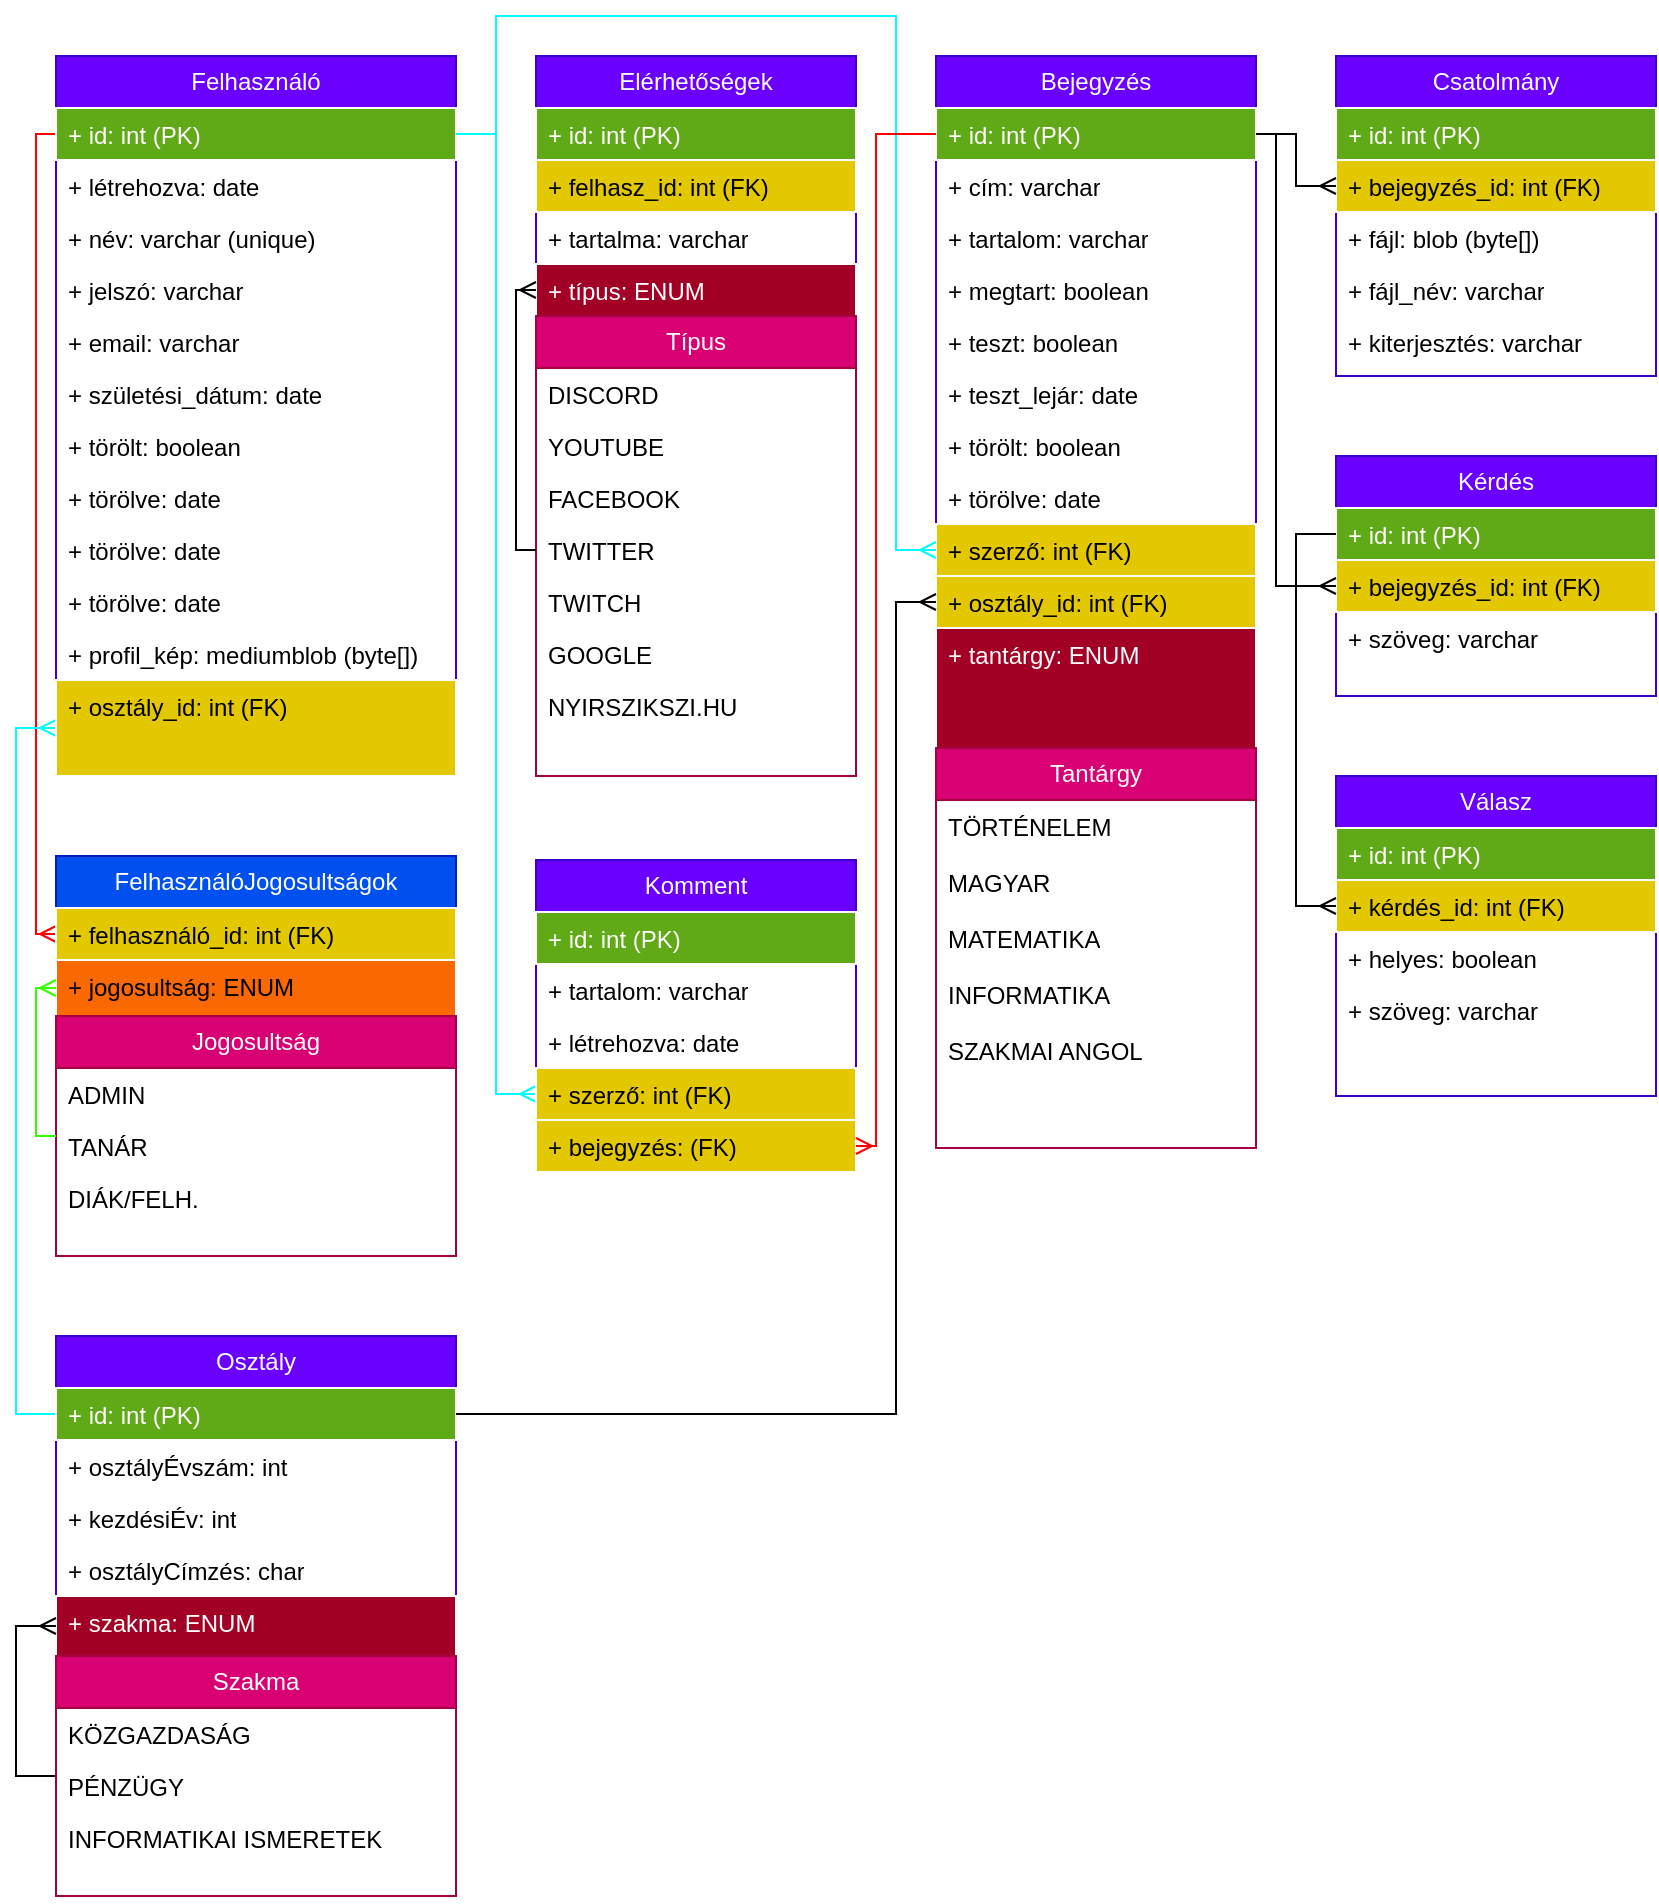 <mxfile version="24.1.0" type="device">
  <diagram name="Page-1" id="8wekGaBkaaWxmT3sf6t9">
    <mxGraphModel dx="794" dy="597" grid="1" gridSize="10" guides="1" tooltips="1" connect="1" arrows="1" fold="1" page="1" pageScale="1" pageWidth="850" pageHeight="1100" math="0" shadow="0">
      <root>
        <mxCell id="0" />
        <mxCell id="1" parent="0" />
        <mxCell id="eRl1lB6Qa8jKGcBWubzx-9" style="edgeStyle=orthogonalEdgeStyle;rounded=0;orthogonalLoop=1;jettySize=auto;html=1;entryX=0;entryY=0.5;entryDx=0;entryDy=0;endArrow=ERmany;endFill=0;fillColor=#1ba1e2;strokeColor=#00FFFF;" parent="1" source="UxxZ6O3rk3JaopqnsclI-2" target="eRl1lB6Qa8jKGcBWubzx-5" edge="1">
          <mxGeometry relative="1" as="geometry" />
        </mxCell>
        <mxCell id="UgvdOI2IbnEUFj87HZ-c-15" style="edgeStyle=orthogonalEdgeStyle;rounded=0;orthogonalLoop=1;jettySize=auto;html=1;entryX=0;entryY=0.5;entryDx=0;entryDy=0;fillColor=#e51400;strokeColor=#FF0000;endArrow=ERmany;endFill=0;" parent="1" source="UxxZ6O3rk3JaopqnsclI-2" target="UgvdOI2IbnEUFj87HZ-c-11" edge="1">
          <mxGeometry relative="1" as="geometry">
            <Array as="points">
              <mxPoint x="30" y="79" />
              <mxPoint x="30" y="479" />
            </Array>
          </mxGeometry>
        </mxCell>
        <mxCell id="UgvdOI2IbnEUFj87HZ-c-17" style="edgeStyle=orthogonalEdgeStyle;rounded=0;orthogonalLoop=1;jettySize=auto;html=1;entryX=0;entryY=0.5;entryDx=0;entryDy=0;fillColor=#1ba1e2;strokeColor=#00FFFF;endArrow=ERmany;endFill=0;" parent="1" source="UxxZ6O3rk3JaopqnsclI-35" target="UgvdOI2IbnEUFj87HZ-c-8" edge="1">
          <mxGeometry relative="1" as="geometry" />
        </mxCell>
        <mxCell id="UxxZ6O3rk3JaopqnsclI-1" value="Felhasználó" style="swimlane;fontStyle=0;childLayout=stackLayout;horizontal=1;startSize=26;fillColor=#6a00ff;horizontalStack=0;resizeParent=1;resizeParentMax=0;resizeLast=0;collapsible=1;marginBottom=0;whiteSpace=wrap;html=1;fontColor=#ffffff;strokeColor=#3700CC;" parent="1" vertex="1">
          <mxGeometry x="40" y="40" width="200" height="360" as="geometry" />
        </mxCell>
        <mxCell id="UxxZ6O3rk3JaopqnsclI-2" value="+ id: int (PK)" style="text;strokeColor=#FFFFFF;fillColor=#60a917;align=left;verticalAlign=top;spacingLeft=4;spacingRight=4;overflow=hidden;rotatable=0;points=[[0,0.5],[1,0.5]];portConstraint=eastwest;whiteSpace=wrap;html=1;fontColor=#ffffff;" parent="UxxZ6O3rk3JaopqnsclI-1" vertex="1">
          <mxGeometry y="26" width="200" height="26" as="geometry" />
        </mxCell>
        <mxCell id="UxxZ6O3rk3JaopqnsclI-3" value="+ létrehozva: date" style="text;strokeColor=none;fillColor=none;align=left;verticalAlign=top;spacingLeft=4;spacingRight=4;overflow=hidden;rotatable=0;points=[[0,0.5],[1,0.5]];portConstraint=eastwest;whiteSpace=wrap;html=1;" parent="UxxZ6O3rk3JaopqnsclI-1" vertex="1">
          <mxGeometry y="52" width="200" height="26" as="geometry" />
        </mxCell>
        <mxCell id="UxxZ6O3rk3JaopqnsclI-4" value="+ név: varchar (unique)" style="text;strokeColor=none;fillColor=none;align=left;verticalAlign=top;spacingLeft=4;spacingRight=4;overflow=hidden;rotatable=0;points=[[0,0.5],[1,0.5]];portConstraint=eastwest;whiteSpace=wrap;html=1;" parent="UxxZ6O3rk3JaopqnsclI-1" vertex="1">
          <mxGeometry y="78" width="200" height="26" as="geometry" />
        </mxCell>
        <mxCell id="UxxZ6O3rk3JaopqnsclI-5" value="+ jelszó: varchar" style="text;strokeColor=none;fillColor=none;align=left;verticalAlign=top;spacingLeft=4;spacingRight=4;overflow=hidden;rotatable=0;points=[[0,0.5],[1,0.5]];portConstraint=eastwest;whiteSpace=wrap;html=1;" parent="UxxZ6O3rk3JaopqnsclI-1" vertex="1">
          <mxGeometry y="104" width="200" height="26" as="geometry" />
        </mxCell>
        <mxCell id="UxxZ6O3rk3JaopqnsclI-6" value="+ email: varchar" style="text;strokeColor=none;fillColor=none;align=left;verticalAlign=top;spacingLeft=4;spacingRight=4;overflow=hidden;rotatable=0;points=[[0,0.5],[1,0.5]];portConstraint=eastwest;whiteSpace=wrap;html=1;" parent="UxxZ6O3rk3JaopqnsclI-1" vertex="1">
          <mxGeometry y="130" width="200" height="26" as="geometry" />
        </mxCell>
        <mxCell id="r4KcH1XY5A4Bfhf4LNXg-1" value="+ születési_dátum: date" style="text;strokeColor=none;fillColor=none;align=left;verticalAlign=top;spacingLeft=4;spacingRight=4;overflow=hidden;rotatable=0;points=[[0,0.5],[1,0.5]];portConstraint=eastwest;whiteSpace=wrap;html=1;" vertex="1" parent="UxxZ6O3rk3JaopqnsclI-1">
          <mxGeometry y="156" width="200" height="26" as="geometry" />
        </mxCell>
        <mxCell id="UxxZ6O3rk3JaopqnsclI-9" value="+ törölt: boolean" style="text;strokeColor=none;fillColor=none;align=left;verticalAlign=top;spacingLeft=4;spacingRight=4;overflow=hidden;rotatable=0;points=[[0,0.5],[1,0.5]];portConstraint=eastwest;whiteSpace=wrap;html=1;" parent="UxxZ6O3rk3JaopqnsclI-1" vertex="1">
          <mxGeometry y="182" width="200" height="26" as="geometry" />
        </mxCell>
        <mxCell id="UgvdOI2IbnEUFj87HZ-c-5" value="+ törölve: date" style="text;strokeColor=none;fillColor=none;align=left;verticalAlign=top;spacingLeft=4;spacingRight=4;overflow=hidden;rotatable=0;points=[[0,0.5],[1,0.5]];portConstraint=eastwest;whiteSpace=wrap;html=1;" parent="UxxZ6O3rk3JaopqnsclI-1" vertex="1">
          <mxGeometry y="208" width="200" height="26" as="geometry" />
        </mxCell>
        <mxCell id="r4KcH1XY5A4Bfhf4LNXg-2" value="+ törölve: date" style="text;strokeColor=none;fillColor=none;align=left;verticalAlign=top;spacingLeft=4;spacingRight=4;overflow=hidden;rotatable=0;points=[[0,0.5],[1,0.5]];portConstraint=eastwest;whiteSpace=wrap;html=1;" vertex="1" parent="UxxZ6O3rk3JaopqnsclI-1">
          <mxGeometry y="234" width="200" height="26" as="geometry" />
        </mxCell>
        <mxCell id="r4KcH1XY5A4Bfhf4LNXg-3" value="+ törölve: date" style="text;strokeColor=none;fillColor=none;align=left;verticalAlign=top;spacingLeft=4;spacingRight=4;overflow=hidden;rotatable=0;points=[[0,0.5],[1,0.5]];portConstraint=eastwest;whiteSpace=wrap;html=1;" vertex="1" parent="UxxZ6O3rk3JaopqnsclI-1">
          <mxGeometry y="260" width="200" height="26" as="geometry" />
        </mxCell>
        <mxCell id="r4KcH1XY5A4Bfhf4LNXg-4" value="+ profil_kép: mediumblob (byte[])" style="text;strokeColor=none;fillColor=none;align=left;verticalAlign=top;spacingLeft=4;spacingRight=4;overflow=hidden;rotatable=0;points=[[0,0.5],[1,0.5]];portConstraint=eastwest;whiteSpace=wrap;html=1;" vertex="1" parent="UxxZ6O3rk3JaopqnsclI-1">
          <mxGeometry y="286" width="200" height="26" as="geometry" />
        </mxCell>
        <mxCell id="UgvdOI2IbnEUFj87HZ-c-8" value="+ osztály_id: int (FK)" style="text;strokeColor=#FFFFFF;fillColor=#e3c800;align=left;verticalAlign=top;spacingLeft=4;spacingRight=4;overflow=hidden;rotatable=0;points=[[0,0.5],[1,0.5]];portConstraint=eastwest;whiteSpace=wrap;html=1;fontColor=#000000;" parent="UxxZ6O3rk3JaopqnsclI-1" vertex="1">
          <mxGeometry y="312" width="200" height="48" as="geometry" />
        </mxCell>
        <mxCell id="UxxZ6O3rk3JaopqnsclI-11" value="Bejegyzés" style="swimlane;fontStyle=0;childLayout=stackLayout;horizontal=1;startSize=26;fillColor=#6a00ff;horizontalStack=0;resizeParent=1;resizeParentMax=0;resizeLast=0;collapsible=1;marginBottom=0;whiteSpace=wrap;html=1;fontColor=#ffffff;strokeColor=#3700CC;" parent="1" vertex="1">
          <mxGeometry x="480" y="40" width="160" height="546" as="geometry" />
        </mxCell>
        <mxCell id="UxxZ6O3rk3JaopqnsclI-12" value="+ id: int&amp;nbsp;(PK)" style="text;strokeColor=#FFFFFF;fillColor=#60a917;align=left;verticalAlign=top;spacingLeft=4;spacingRight=4;overflow=hidden;rotatable=0;points=[[0,0.5],[1,0.5]];portConstraint=eastwest;whiteSpace=wrap;html=1;fontColor=#ffffff;" parent="UxxZ6O3rk3JaopqnsclI-11" vertex="1">
          <mxGeometry y="26" width="160" height="26" as="geometry" />
        </mxCell>
        <mxCell id="UxxZ6O3rk3JaopqnsclI-13" value="+ cím: varchar" style="text;strokeColor=none;fillColor=none;align=left;verticalAlign=top;spacingLeft=4;spacingRight=4;overflow=hidden;rotatable=0;points=[[0,0.5],[1,0.5]];portConstraint=eastwest;whiteSpace=wrap;html=1;" parent="UxxZ6O3rk3JaopqnsclI-11" vertex="1">
          <mxGeometry y="52" width="160" height="26" as="geometry" />
        </mxCell>
        <mxCell id="r4KcH1XY5A4Bfhf4LNXg-5" value="+ tartalom: varchar" style="text;strokeColor=none;fillColor=none;align=left;verticalAlign=top;spacingLeft=4;spacingRight=4;overflow=hidden;rotatable=0;points=[[0,0.5],[1,0.5]];portConstraint=eastwest;whiteSpace=wrap;html=1;" vertex="1" parent="UxxZ6O3rk3JaopqnsclI-11">
          <mxGeometry y="78" width="160" height="26" as="geometry" />
        </mxCell>
        <mxCell id="UxxZ6O3rk3JaopqnsclI-16" value="+ megtart: boolean" style="text;strokeColor=none;fillColor=none;align=left;verticalAlign=top;spacingLeft=4;spacingRight=4;overflow=hidden;rotatable=0;points=[[0,0.5],[1,0.5]];portConstraint=eastwest;whiteSpace=wrap;html=1;" parent="UxxZ6O3rk3JaopqnsclI-11" vertex="1">
          <mxGeometry y="104" width="160" height="26" as="geometry" />
        </mxCell>
        <mxCell id="UxxZ6O3rk3JaopqnsclI-31" value="+ teszt: boolean" style="text;strokeColor=none;fillColor=none;align=left;verticalAlign=top;spacingLeft=4;spacingRight=4;overflow=hidden;rotatable=0;points=[[0,0.5],[1,0.5]];portConstraint=eastwest;whiteSpace=wrap;html=1;" parent="UxxZ6O3rk3JaopqnsclI-11" vertex="1">
          <mxGeometry y="130" width="160" height="26" as="geometry" />
        </mxCell>
        <mxCell id="BQHeAt2TyEM_iCVBHWV0-19" value="+ teszt_lejár: date" style="text;strokeColor=none;fillColor=none;align=left;verticalAlign=top;spacingLeft=4;spacingRight=4;overflow=hidden;rotatable=0;points=[[0,0.5],[1,0.5]];portConstraint=eastwest;whiteSpace=wrap;html=1;" parent="UxxZ6O3rk3JaopqnsclI-11" vertex="1">
          <mxGeometry y="156" width="160" height="26" as="geometry" />
        </mxCell>
        <mxCell id="UxxZ6O3rk3JaopqnsclI-17" value="+ törölt: boolean" style="text;strokeColor=none;fillColor=none;align=left;verticalAlign=top;spacingLeft=4;spacingRight=4;overflow=hidden;rotatable=0;points=[[0,0.5],[1,0.5]];portConstraint=eastwest;whiteSpace=wrap;html=1;" parent="UxxZ6O3rk3JaopqnsclI-11" vertex="1">
          <mxGeometry y="182" width="160" height="26" as="geometry" />
        </mxCell>
        <mxCell id="UxxZ6O3rk3JaopqnsclI-18" value="+ törölve: date" style="text;strokeColor=none;fillColor=none;align=left;verticalAlign=top;spacingLeft=4;spacingRight=4;overflow=hidden;rotatable=0;points=[[0,0.5],[1,0.5]];portConstraint=eastwest;whiteSpace=wrap;html=1;" parent="UxxZ6O3rk3JaopqnsclI-11" vertex="1">
          <mxGeometry y="208" width="160" height="26" as="geometry" />
        </mxCell>
        <mxCell id="UxxZ6O3rk3JaopqnsclI-33" value="+ szerző: int (FK)" style="text;strokeColor=#FFFFFF;fillColor=#e3c800;align=left;verticalAlign=top;spacingLeft=4;spacingRight=4;overflow=hidden;rotatable=0;points=[[0,0.5],[1,0.5]];portConstraint=eastwest;whiteSpace=wrap;html=1;fontColor=#000000;" parent="UxxZ6O3rk3JaopqnsclI-11" vertex="1">
          <mxGeometry y="234" width="160" height="26" as="geometry" />
        </mxCell>
        <mxCell id="UxxZ6O3rk3JaopqnsclI-14" value="+ osztály_id: int (FK)" style="text;strokeColor=#FFFFFF;fillColor=#e3c800;align=left;verticalAlign=top;spacingLeft=4;spacingRight=4;overflow=hidden;rotatable=0;points=[[0,0.5],[1,0.5]];portConstraint=eastwest;whiteSpace=wrap;html=1;fontColor=#000000;" parent="UxxZ6O3rk3JaopqnsclI-11" vertex="1">
          <mxGeometry y="260" width="160" height="26" as="geometry" />
        </mxCell>
        <mxCell id="BQHeAt2TyEM_iCVBHWV0-24" value="+ tantárgy: ENUM" style="text;strokeColor=#FFFFFF;fillColor=#a20025;align=left;verticalAlign=top;spacingLeft=4;spacingRight=4;overflow=hidden;rotatable=0;points=[[0,0.5],[1,0.5]];portConstraint=eastwest;whiteSpace=wrap;html=1;fontColor=#ffffff;" parent="UxxZ6O3rk3JaopqnsclI-11" vertex="1">
          <mxGeometry y="286" width="160" height="60" as="geometry" />
        </mxCell>
        <mxCell id="UxxZ6O3rk3JaopqnsclI-25" value="Tantárgy" style="swimlane;fontStyle=0;childLayout=stackLayout;horizontal=1;startSize=26;fillColor=#d80073;horizontalStack=0;resizeParent=1;resizeParentMax=0;resizeLast=0;collapsible=1;marginBottom=0;whiteSpace=wrap;html=1;fontColor=#ffffff;strokeColor=#A50040;" parent="UxxZ6O3rk3JaopqnsclI-11" vertex="1">
          <mxGeometry y="346" width="160" height="200" as="geometry" />
        </mxCell>
        <mxCell id="UxxZ6O3rk3JaopqnsclI-27" value="TÖRTÉNELEM" style="text;strokeColor=none;fillColor=none;align=left;verticalAlign=top;spacingLeft=4;spacingRight=4;overflow=hidden;rotatable=0;points=[[0,0.5],[1,0.5]];portConstraint=eastwest;whiteSpace=wrap;html=1;" parent="UxxZ6O3rk3JaopqnsclI-25" vertex="1">
          <mxGeometry y="26" width="160" height="28" as="geometry" />
        </mxCell>
        <mxCell id="BQHeAt2TyEM_iCVBHWV0-1" value="MAGYAR" style="text;strokeColor=none;fillColor=none;align=left;verticalAlign=top;spacingLeft=4;spacingRight=4;overflow=hidden;rotatable=0;points=[[0,0.5],[1,0.5]];portConstraint=eastwest;whiteSpace=wrap;html=1;" parent="UxxZ6O3rk3JaopqnsclI-25" vertex="1">
          <mxGeometry y="54" width="160" height="28" as="geometry" />
        </mxCell>
        <mxCell id="BQHeAt2TyEM_iCVBHWV0-2" value="MATEMATIKA" style="text;strokeColor=none;fillColor=none;align=left;verticalAlign=top;spacingLeft=4;spacingRight=4;overflow=hidden;rotatable=0;points=[[0,0.5],[1,0.5]];portConstraint=eastwest;whiteSpace=wrap;html=1;" parent="UxxZ6O3rk3JaopqnsclI-25" vertex="1">
          <mxGeometry y="82" width="160" height="28" as="geometry" />
        </mxCell>
        <mxCell id="BQHeAt2TyEM_iCVBHWV0-3" value="INFORMATIKA" style="text;strokeColor=none;fillColor=none;align=left;verticalAlign=top;spacingLeft=4;spacingRight=4;overflow=hidden;rotatable=0;points=[[0,0.5],[1,0.5]];portConstraint=eastwest;whiteSpace=wrap;html=1;" parent="UxxZ6O3rk3JaopqnsclI-25" vertex="1">
          <mxGeometry y="110" width="160" height="28" as="geometry" />
        </mxCell>
        <mxCell id="BQHeAt2TyEM_iCVBHWV0-8" value="SZAKMAI ANGOL" style="text;strokeColor=none;fillColor=none;align=left;verticalAlign=top;spacingLeft=4;spacingRight=4;overflow=hidden;rotatable=0;points=[[0,0.5],[1,0.5]];portConstraint=eastwest;whiteSpace=wrap;html=1;" parent="UxxZ6O3rk3JaopqnsclI-25" vertex="1">
          <mxGeometry y="138" width="160" height="62" as="geometry" />
        </mxCell>
        <mxCell id="UxxZ6O3rk3JaopqnsclI-21" value="Csatolmány" style="swimlane;fontStyle=0;childLayout=stackLayout;horizontal=1;startSize=26;fillColor=#6a00ff;horizontalStack=0;resizeParent=1;resizeParentMax=0;resizeLast=0;collapsible=1;marginBottom=0;whiteSpace=wrap;html=1;fontColor=#ffffff;strokeColor=#3700CC;" parent="1" vertex="1">
          <mxGeometry x="680" y="40" width="160" height="160" as="geometry" />
        </mxCell>
        <mxCell id="UxxZ6O3rk3JaopqnsclI-22" value="+ id: int&amp;nbsp;(PK)" style="text;strokeColor=#FFFFFF;fillColor=#60a917;align=left;verticalAlign=top;spacingLeft=4;spacingRight=4;overflow=hidden;rotatable=0;points=[[0,0.5],[1,0.5]];portConstraint=eastwest;whiteSpace=wrap;html=1;fontColor=#ffffff;" parent="UxxZ6O3rk3JaopqnsclI-21" vertex="1">
          <mxGeometry y="26" width="160" height="26" as="geometry" />
        </mxCell>
        <mxCell id="UxxZ6O3rk3JaopqnsclI-23" value="+ bejegyzés_id: int (FK)" style="text;strokeColor=#FFFFFF;fillColor=#e3c800;align=left;verticalAlign=top;spacingLeft=4;spacingRight=4;overflow=hidden;rotatable=0;points=[[0,0.5],[1,0.5]];portConstraint=eastwest;whiteSpace=wrap;html=1;fontColor=#000000;" parent="UxxZ6O3rk3JaopqnsclI-21" vertex="1">
          <mxGeometry y="52" width="160" height="26" as="geometry" />
        </mxCell>
        <mxCell id="KdQpv-QWmB0DtrhPJO0Y-1" value="+ fájl: blob (byte[])" style="text;align=left;verticalAlign=top;spacingLeft=4;spacingRight=4;overflow=hidden;rotatable=0;points=[[0,0.5],[1,0.5]];portConstraint=eastwest;whiteSpace=wrap;html=1;" parent="UxxZ6O3rk3JaopqnsclI-21" vertex="1">
          <mxGeometry y="78" width="160" height="26" as="geometry" />
        </mxCell>
        <mxCell id="KdQpv-QWmB0DtrhPJO0Y-13" value="+ fájl_név: varchar" style="text;align=left;verticalAlign=top;spacingLeft=4;spacingRight=4;overflow=hidden;rotatable=0;points=[[0,0.5],[1,0.5]];portConstraint=eastwest;whiteSpace=wrap;html=1;" parent="UxxZ6O3rk3JaopqnsclI-21" vertex="1">
          <mxGeometry y="104" width="160" height="26" as="geometry" />
        </mxCell>
        <mxCell id="UxxZ6O3rk3JaopqnsclI-24" value="+ kiterjesztés: varchar" style="text;strokeColor=none;fillColor=none;align=left;verticalAlign=top;spacingLeft=4;spacingRight=4;overflow=hidden;rotatable=0;points=[[0,0.5],[1,0.5]];portConstraint=eastwest;whiteSpace=wrap;html=1;" parent="UxxZ6O3rk3JaopqnsclI-21" vertex="1">
          <mxGeometry y="130" width="160" height="30" as="geometry" />
        </mxCell>
        <mxCell id="UxxZ6O3rk3JaopqnsclI-48" style="edgeStyle=orthogonalEdgeStyle;rounded=0;orthogonalLoop=1;jettySize=auto;html=1;entryX=0;entryY=0.5;entryDx=0;entryDy=0;endArrow=ERmany;endFill=0;" parent="1" source="UxxZ6O3rk3JaopqnsclI-12" target="UxxZ6O3rk3JaopqnsclI-23" edge="1">
          <mxGeometry relative="1" as="geometry" />
        </mxCell>
        <mxCell id="UxxZ6O3rk3JaopqnsclI-53" style="edgeStyle=orthogonalEdgeStyle;rounded=0;orthogonalLoop=1;jettySize=auto;html=1;entryX=0;entryY=0.5;entryDx=0;entryDy=0;endArrow=ERmany;endFill=0;fillColor=#1ba1e2;strokeColor=#00FFFF;" parent="1" source="UxxZ6O3rk3JaopqnsclI-2" target="UxxZ6O3rk3JaopqnsclI-33" edge="1">
          <mxGeometry relative="1" as="geometry">
            <Array as="points">
              <mxPoint x="260" y="79" />
              <mxPoint x="260" y="20" />
              <mxPoint x="460" y="20" />
              <mxPoint x="460" y="287" />
            </Array>
          </mxGeometry>
        </mxCell>
        <mxCell id="UxxZ6O3rk3JaopqnsclI-62" value="Elérhetőségek" style="swimlane;fontStyle=0;childLayout=stackLayout;horizontal=1;startSize=26;fillColor=#6a00ff;horizontalStack=0;resizeParent=1;resizeParentMax=0;resizeLast=0;collapsible=1;marginBottom=0;whiteSpace=wrap;html=1;fontColor=#ffffff;strokeColor=#3700CC;" parent="1" vertex="1">
          <mxGeometry x="280" y="40" width="160" height="360" as="geometry" />
        </mxCell>
        <mxCell id="UxxZ6O3rk3JaopqnsclI-63" value="+ id: int (PK)" style="text;strokeColor=#FFFFFF;fillColor=#60a917;align=left;verticalAlign=top;spacingLeft=4;spacingRight=4;overflow=hidden;rotatable=0;points=[[0,0.5],[1,0.5]];portConstraint=eastwest;whiteSpace=wrap;html=1;fontColor=#ffffff;" parent="UxxZ6O3rk3JaopqnsclI-62" vertex="1">
          <mxGeometry y="26" width="160" height="26" as="geometry" />
        </mxCell>
        <mxCell id="rQZox9NKLjeHz2G7VS2y-2" value="+ felhasz_id: int (FK)" style="text;strokeColor=#FFFFFF;fillColor=#e3c800;align=left;verticalAlign=top;spacingLeft=4;spacingRight=4;overflow=hidden;rotatable=0;points=[[0,0.5],[1,0.5]];portConstraint=eastwest;whiteSpace=wrap;html=1;fontColor=#000000;" parent="UxxZ6O3rk3JaopqnsclI-62" vertex="1">
          <mxGeometry y="52" width="160" height="26" as="geometry" />
        </mxCell>
        <mxCell id="gOnXOX--6Lec9sO_gB4i-5" value="+ tartalma: varchar" style="text;strokeColor=none;fillColor=none;align=left;verticalAlign=top;spacingLeft=4;spacingRight=4;overflow=hidden;rotatable=0;points=[[0,0.5],[1,0.5]];portConstraint=eastwest;whiteSpace=wrap;html=1;" parent="UxxZ6O3rk3JaopqnsclI-62" vertex="1">
          <mxGeometry y="78" width="160" height="26" as="geometry" />
        </mxCell>
        <mxCell id="gOnXOX--6Lec9sO_gB4i-1" value="+ típus: ENUM" style="text;strokeColor=#FFFFFF;fillColor=#a20025;align=left;verticalAlign=top;spacingLeft=4;spacingRight=4;overflow=hidden;rotatable=0;points=[[0,0.5],[1,0.5]];portConstraint=eastwest;whiteSpace=wrap;html=1;fontColor=#ffffff;" parent="UxxZ6O3rk3JaopqnsclI-62" vertex="1">
          <mxGeometry y="104" width="160" height="26" as="geometry" />
        </mxCell>
        <mxCell id="ZBej4BSXxOcr-pr6Ey0H-2" value="Típus" style="swimlane;fontStyle=0;childLayout=stackLayout;horizontal=1;startSize=26;fillColor=#d80073;horizontalStack=0;resizeParent=1;resizeParentMax=0;resizeLast=0;collapsible=1;marginBottom=0;whiteSpace=wrap;html=1;fontColor=#ffffff;strokeColor=#A50040;" parent="UxxZ6O3rk3JaopqnsclI-62" vertex="1">
          <mxGeometry y="130" width="160" height="230" as="geometry" />
        </mxCell>
        <mxCell id="ZBej4BSXxOcr-pr6Ey0H-12" value="DISCORD" style="text;strokeColor=none;fillColor=none;align=left;verticalAlign=top;spacingLeft=4;spacingRight=4;overflow=hidden;rotatable=0;points=[[0,0.5],[1,0.5]];portConstraint=eastwest;whiteSpace=wrap;html=1;" parent="ZBej4BSXxOcr-pr6Ey0H-2" vertex="1">
          <mxGeometry y="26" width="160" height="26" as="geometry" />
        </mxCell>
        <mxCell id="ZBej4BSXxOcr-pr6Ey0H-13" value="YOUTUBE" style="text;strokeColor=none;fillColor=none;align=left;verticalAlign=top;spacingLeft=4;spacingRight=4;overflow=hidden;rotatable=0;points=[[0,0.5],[1,0.5]];portConstraint=eastwest;whiteSpace=wrap;html=1;" parent="ZBej4BSXxOcr-pr6Ey0H-2" vertex="1">
          <mxGeometry y="52" width="160" height="26" as="geometry" />
        </mxCell>
        <mxCell id="ZBej4BSXxOcr-pr6Ey0H-14" value="FACEBOOK" style="text;strokeColor=none;fillColor=none;align=left;verticalAlign=top;spacingLeft=4;spacingRight=4;overflow=hidden;rotatable=0;points=[[0,0.5],[1,0.5]];portConstraint=eastwest;whiteSpace=wrap;html=1;" parent="ZBej4BSXxOcr-pr6Ey0H-2" vertex="1">
          <mxGeometry y="78" width="160" height="26" as="geometry" />
        </mxCell>
        <mxCell id="ZBej4BSXxOcr-pr6Ey0H-15" value="TWITTER" style="text;strokeColor=none;fillColor=none;align=left;verticalAlign=top;spacingLeft=4;spacingRight=4;overflow=hidden;rotatable=0;points=[[0,0.5],[1,0.5]];portConstraint=eastwest;whiteSpace=wrap;html=1;" parent="ZBej4BSXxOcr-pr6Ey0H-2" vertex="1">
          <mxGeometry y="104" width="160" height="26" as="geometry" />
        </mxCell>
        <mxCell id="ZBej4BSXxOcr-pr6Ey0H-16" value="TWITCH" style="text;strokeColor=none;fillColor=none;align=left;verticalAlign=top;spacingLeft=4;spacingRight=4;overflow=hidden;rotatable=0;points=[[0,0.5],[1,0.5]];portConstraint=eastwest;whiteSpace=wrap;html=1;" parent="ZBej4BSXxOcr-pr6Ey0H-2" vertex="1">
          <mxGeometry y="130" width="160" height="26" as="geometry" />
        </mxCell>
        <mxCell id="ZBej4BSXxOcr-pr6Ey0H-17" value="GOOGLE" style="text;strokeColor=none;fillColor=none;align=left;verticalAlign=top;spacingLeft=4;spacingRight=4;overflow=hidden;rotatable=0;points=[[0,0.5],[1,0.5]];portConstraint=eastwest;whiteSpace=wrap;html=1;" parent="ZBej4BSXxOcr-pr6Ey0H-2" vertex="1">
          <mxGeometry y="156" width="160" height="26" as="geometry" />
        </mxCell>
        <mxCell id="ZBej4BSXxOcr-pr6Ey0H-18" value="NYIRSZIKSZI.HU" style="text;strokeColor=none;fillColor=none;align=left;verticalAlign=top;spacingLeft=4;spacingRight=4;overflow=hidden;rotatable=0;points=[[0,0.5],[1,0.5]];portConstraint=eastwest;whiteSpace=wrap;html=1;" parent="ZBej4BSXxOcr-pr6Ey0H-2" vertex="1">
          <mxGeometry y="182" width="160" height="48" as="geometry" />
        </mxCell>
        <mxCell id="gOnXOX--6Lec9sO_gB4i-3" style="edgeStyle=orthogonalEdgeStyle;rounded=0;orthogonalLoop=1;jettySize=auto;html=1;exitX=0;exitY=0.5;exitDx=0;exitDy=0;entryX=0;entryY=0.5;entryDx=0;entryDy=0;endArrow=ERmany;endFill=0;" parent="UxxZ6O3rk3JaopqnsclI-62" source="ZBej4BSXxOcr-pr6Ey0H-15" target="gOnXOX--6Lec9sO_gB4i-1" edge="1">
          <mxGeometry relative="1" as="geometry">
            <Array as="points">
              <mxPoint x="-10" y="247" />
              <mxPoint x="-10" y="117" />
            </Array>
          </mxGeometry>
        </mxCell>
        <mxCell id="UxxZ6O3rk3JaopqnsclI-34" value="Osztály" style="swimlane;fontStyle=0;childLayout=stackLayout;horizontal=1;startSize=26;fillColor=#6a00ff;horizontalStack=0;resizeParent=1;resizeParentMax=0;resizeLast=0;collapsible=1;marginBottom=0;whiteSpace=wrap;html=1;fontColor=#ffffff;strokeColor=#3700CC;" parent="1" vertex="1">
          <mxGeometry x="40" y="680" width="200" height="280" as="geometry" />
        </mxCell>
        <mxCell id="UxxZ6O3rk3JaopqnsclI-35" value="+ id: int (PK)" style="text;strokeColor=#FFFFFF;fillColor=#60a917;align=left;verticalAlign=top;spacingLeft=4;spacingRight=4;overflow=hidden;rotatable=0;points=[[0,0.5],[1,0.5]];portConstraint=eastwest;whiteSpace=wrap;html=1;fontColor=#ffffff;" parent="UxxZ6O3rk3JaopqnsclI-34" vertex="1">
          <mxGeometry y="26" width="200" height="26" as="geometry" />
        </mxCell>
        <mxCell id="UxxZ6O3rk3JaopqnsclI-37" value="+ osztályÉvszám: int" style="text;strokeColor=none;fillColor=none;align=left;verticalAlign=top;spacingLeft=4;spacingRight=4;overflow=hidden;rotatable=0;points=[[0,0.5],[1,0.5]];portConstraint=eastwest;whiteSpace=wrap;html=1;" parent="UxxZ6O3rk3JaopqnsclI-34" vertex="1">
          <mxGeometry y="52" width="200" height="26" as="geometry" />
        </mxCell>
        <mxCell id="UxxZ6O3rk3JaopqnsclI-38" value="+ kezdésiÉv: int" style="text;strokeColor=none;fillColor=none;align=left;verticalAlign=top;spacingLeft=4;spacingRight=4;overflow=hidden;rotatable=0;points=[[0,0.5],[1,0.5]];portConstraint=eastwest;whiteSpace=wrap;html=1;" parent="UxxZ6O3rk3JaopqnsclI-34" vertex="1">
          <mxGeometry y="78" width="200" height="26" as="geometry" />
        </mxCell>
        <mxCell id="UxxZ6O3rk3JaopqnsclI-39" value="+ osztályCímzés: char" style="text;strokeColor=none;fillColor=none;align=left;verticalAlign=top;spacingLeft=4;spacingRight=4;overflow=hidden;rotatable=0;points=[[0,0.5],[1,0.5]];portConstraint=eastwest;whiteSpace=wrap;html=1;" parent="UxxZ6O3rk3JaopqnsclI-34" vertex="1">
          <mxGeometry y="104" width="200" height="26" as="geometry" />
        </mxCell>
        <mxCell id="UxxZ6O3rk3JaopqnsclI-40" value="+ szakma: ENUM" style="text;strokeColor=#FFFFFF;fillColor=#a20025;align=left;verticalAlign=top;spacingLeft=4;spacingRight=4;overflow=hidden;rotatable=0;points=[[0,0.5],[1,0.5]];portConstraint=eastwest;whiteSpace=wrap;html=1;fontColor=#ffffff;" parent="UxxZ6O3rk3JaopqnsclI-34" vertex="1">
          <mxGeometry y="130" width="200" height="30" as="geometry" />
        </mxCell>
        <mxCell id="UxxZ6O3rk3JaopqnsclI-56" style="edgeStyle=orthogonalEdgeStyle;rounded=0;orthogonalLoop=1;jettySize=auto;html=1;exitX=0;exitY=0.5;exitDx=0;exitDy=0;entryX=0;entryY=0.5;entryDx=0;entryDy=0;startArrow=none;startFill=0;endArrow=ERmany;endFill=0;" parent="UxxZ6O3rk3JaopqnsclI-34" source="UxxZ6O3rk3JaopqnsclI-41" target="UxxZ6O3rk3JaopqnsclI-40" edge="1">
          <mxGeometry relative="1" as="geometry" />
        </mxCell>
        <mxCell id="UxxZ6O3rk3JaopqnsclI-41" value="Szakma" style="swimlane;fontStyle=0;childLayout=stackLayout;horizontal=1;startSize=26;fillColor=#d80073;horizontalStack=0;resizeParent=1;resizeParentMax=0;resizeLast=0;collapsible=1;marginBottom=0;whiteSpace=wrap;html=1;fontColor=#ffffff;strokeColor=#A50040;" parent="UxxZ6O3rk3JaopqnsclI-34" vertex="1">
          <mxGeometry y="160" width="200" height="120" as="geometry" />
        </mxCell>
        <mxCell id="UxxZ6O3rk3JaopqnsclI-42" value="KÖZGAZDASÁG" style="text;strokeColor=none;fillColor=none;align=left;verticalAlign=top;spacingLeft=4;spacingRight=4;overflow=hidden;rotatable=0;points=[[0,0.5],[1,0.5]];portConstraint=eastwest;whiteSpace=wrap;html=1;" parent="UxxZ6O3rk3JaopqnsclI-41" vertex="1">
          <mxGeometry y="26" width="200" height="26" as="geometry" />
        </mxCell>
        <mxCell id="UxxZ6O3rk3JaopqnsclI-43" value="PÉNZÜGY" style="text;strokeColor=none;fillColor=none;align=left;verticalAlign=top;spacingLeft=4;spacingRight=4;overflow=hidden;rotatable=0;points=[[0,0.5],[1,0.5]];portConstraint=eastwest;whiteSpace=wrap;html=1;" parent="UxxZ6O3rk3JaopqnsclI-41" vertex="1">
          <mxGeometry y="52" width="200" height="26" as="geometry" />
        </mxCell>
        <mxCell id="UxxZ6O3rk3JaopqnsclI-44" value="INFORMATIKAI ISMERETEK" style="text;strokeColor=none;fillColor=none;align=left;verticalAlign=top;spacingLeft=4;spacingRight=4;overflow=hidden;rotatable=0;points=[[0,0.5],[1,0.5]];portConstraint=eastwest;whiteSpace=wrap;html=1;" parent="UxxZ6O3rk3JaopqnsclI-41" vertex="1">
          <mxGeometry y="78" width="200" height="42" as="geometry" />
        </mxCell>
        <mxCell id="BQHeAt2TyEM_iCVBHWV0-10" value="Kérdés" style="swimlane;fontStyle=0;childLayout=stackLayout;horizontal=1;startSize=26;fillColor=#6a00ff;horizontalStack=0;resizeParent=1;resizeParentMax=0;resizeLast=0;collapsible=1;marginBottom=0;whiteSpace=wrap;html=1;fontColor=#ffffff;strokeColor=#3700CC;" parent="1" vertex="1">
          <mxGeometry x="680" y="240" width="160" height="120" as="geometry" />
        </mxCell>
        <mxCell id="BQHeAt2TyEM_iCVBHWV0-11" value="+ id: int (PK)" style="text;strokeColor=#FFFFFF;fillColor=#60a917;align=left;verticalAlign=top;spacingLeft=4;spacingRight=4;overflow=hidden;rotatable=0;points=[[0,0.5],[1,0.5]];portConstraint=eastwest;whiteSpace=wrap;html=1;fontColor=#ffffff;" parent="BQHeAt2TyEM_iCVBHWV0-10" vertex="1">
          <mxGeometry y="26" width="160" height="26" as="geometry" />
        </mxCell>
        <mxCell id="BQHeAt2TyEM_iCVBHWV0-12" value="+ bejegyzés_id: int (FK)" style="text;strokeColor=#FFFFFF;fillColor=#e3c800;align=left;verticalAlign=top;spacingLeft=4;spacingRight=4;overflow=hidden;rotatable=0;points=[[0,0.5],[1,0.5]];portConstraint=eastwest;whiteSpace=wrap;html=1;fontColor=#000000;" parent="BQHeAt2TyEM_iCVBHWV0-10" vertex="1">
          <mxGeometry y="52" width="160" height="26" as="geometry" />
        </mxCell>
        <mxCell id="BQHeAt2TyEM_iCVBHWV0-13" value="+ szöveg: varchar" style="text;strokeColor=none;fillColor=none;align=left;verticalAlign=top;spacingLeft=4;spacingRight=4;overflow=hidden;rotatable=0;points=[[0,0.5],[1,0.5]];portConstraint=eastwest;whiteSpace=wrap;html=1;" parent="BQHeAt2TyEM_iCVBHWV0-10" vertex="1">
          <mxGeometry y="78" width="160" height="42" as="geometry" />
        </mxCell>
        <mxCell id="BQHeAt2TyEM_iCVBHWV0-14" value="Válasz" style="swimlane;fontStyle=0;childLayout=stackLayout;horizontal=1;startSize=26;fillColor=#6a00ff;horizontalStack=0;resizeParent=1;resizeParentMax=0;resizeLast=0;collapsible=1;marginBottom=0;whiteSpace=wrap;html=1;fontColor=#ffffff;strokeColor=#3700CC;" parent="1" vertex="1">
          <mxGeometry x="680" y="400" width="160" height="160" as="geometry" />
        </mxCell>
        <mxCell id="BQHeAt2TyEM_iCVBHWV0-15" value="+ id: int (PK)" style="text;strokeColor=#FFFFFF;fillColor=#60a917;align=left;verticalAlign=top;spacingLeft=4;spacingRight=4;overflow=hidden;rotatable=0;points=[[0,0.5],[1,0.5]];portConstraint=eastwest;whiteSpace=wrap;html=1;fontColor=#ffffff;" parent="BQHeAt2TyEM_iCVBHWV0-14" vertex="1">
          <mxGeometry y="26" width="160" height="26" as="geometry" />
        </mxCell>
        <mxCell id="BQHeAt2TyEM_iCVBHWV0-16" value="+ kérdés_id: int (FK)" style="text;strokeColor=#FFFFFF;fillColor=#e3c800;align=left;verticalAlign=top;spacingLeft=4;spacingRight=4;overflow=hidden;rotatable=0;points=[[0,0.5],[1,0.5]];portConstraint=eastwest;whiteSpace=wrap;html=1;fontColor=#000000;" parent="BQHeAt2TyEM_iCVBHWV0-14" vertex="1">
          <mxGeometry y="52" width="160" height="26" as="geometry" />
        </mxCell>
        <mxCell id="BQHeAt2TyEM_iCVBHWV0-30" value="+ helyes: boolean" style="text;align=left;verticalAlign=top;spacingLeft=4;spacingRight=4;overflow=hidden;rotatable=0;points=[[0,0.5],[1,0.5]];portConstraint=eastwest;whiteSpace=wrap;html=1;" parent="BQHeAt2TyEM_iCVBHWV0-14" vertex="1">
          <mxGeometry y="78" width="160" height="26" as="geometry" />
        </mxCell>
        <mxCell id="BQHeAt2TyEM_iCVBHWV0-17" value="+ szöveg: varchar" style="text;strokeColor=none;fillColor=none;align=left;verticalAlign=top;spacingLeft=4;spacingRight=4;overflow=hidden;rotatable=0;points=[[0,0.5],[1,0.5]];portConstraint=eastwest;whiteSpace=wrap;html=1;" parent="BQHeAt2TyEM_iCVBHWV0-14" vertex="1">
          <mxGeometry y="104" width="160" height="56" as="geometry" />
        </mxCell>
        <mxCell id="BQHeAt2TyEM_iCVBHWV0-23" style="edgeStyle=orthogonalEdgeStyle;rounded=0;orthogonalLoop=1;jettySize=auto;html=1;entryX=0;entryY=0.5;entryDx=0;entryDy=0;endArrow=ERmany;endFill=0;" parent="1" source="UxxZ6O3rk3JaopqnsclI-35" target="UxxZ6O3rk3JaopqnsclI-14" edge="1">
          <mxGeometry relative="1" as="geometry">
            <Array as="points">
              <mxPoint x="460" y="719" />
              <mxPoint x="460" y="313" />
            </Array>
          </mxGeometry>
        </mxCell>
        <mxCell id="BQHeAt2TyEM_iCVBHWV0-33" style="edgeStyle=orthogonalEdgeStyle;rounded=0;orthogonalLoop=1;jettySize=auto;html=1;entryX=0;entryY=0.5;entryDx=0;entryDy=0;endArrow=ERmany;endFill=0;" parent="1" source="UxxZ6O3rk3JaopqnsclI-12" target="BQHeAt2TyEM_iCVBHWV0-12" edge="1">
          <mxGeometry relative="1" as="geometry">
            <Array as="points">
              <mxPoint x="650" y="79" />
              <mxPoint x="650" y="305" />
            </Array>
          </mxGeometry>
        </mxCell>
        <mxCell id="UgvdOI2IbnEUFj87HZ-c-10" value="FelhasználóJogosultságok" style="swimlane;fontStyle=0;childLayout=stackLayout;horizontal=1;startSize=26;fillColor=#0050ef;horizontalStack=0;resizeParent=1;resizeParentMax=0;resizeLast=0;collapsible=1;marginBottom=0;whiteSpace=wrap;html=1;fontColor=#ffffff;strokeColor=#001DBC;" parent="1" vertex="1">
          <mxGeometry x="40" y="440" width="200" height="200" as="geometry" />
        </mxCell>
        <mxCell id="UgvdOI2IbnEUFj87HZ-c-11" value="+ felhasználó_id: int (FK)" style="text;strokeColor=#FFFFFF;fillColor=#e3c800;align=left;verticalAlign=top;spacingLeft=4;spacingRight=4;overflow=hidden;rotatable=0;points=[[0,0.5],[1,0.5]];portConstraint=eastwest;whiteSpace=wrap;html=1;fontColor=#000000;" parent="UgvdOI2IbnEUFj87HZ-c-10" vertex="1">
          <mxGeometry y="26" width="200" height="26" as="geometry" />
        </mxCell>
        <mxCell id="UgvdOI2IbnEUFj87HZ-c-12" value="+ jogosultság: ENUM" style="text;strokeColor=#FFFFFF;fillColor=#fa6800;align=left;verticalAlign=top;spacingLeft=4;spacingRight=4;overflow=hidden;rotatable=0;points=[[0,0.5],[1,0.5]];portConstraint=eastwest;whiteSpace=wrap;html=1;fontColor=#000000;" parent="UgvdOI2IbnEUFj87HZ-c-10" vertex="1">
          <mxGeometry y="52" width="200" height="28" as="geometry" />
        </mxCell>
        <mxCell id="UgvdOI2IbnEUFj87HZ-c-18" value="Jogosultság" style="swimlane;fontStyle=0;childLayout=stackLayout;horizontal=1;startSize=26;fillColor=#d80073;horizontalStack=0;resizeParent=1;resizeParentMax=0;resizeLast=0;collapsible=1;marginBottom=0;whiteSpace=wrap;html=1;fontColor=#ffffff;strokeColor=#A50040;" parent="UgvdOI2IbnEUFj87HZ-c-10" vertex="1">
          <mxGeometry y="80" width="200" height="120" as="geometry" />
        </mxCell>
        <mxCell id="UgvdOI2IbnEUFj87HZ-c-19" value="ADMIN" style="text;strokeColor=none;fillColor=none;align=left;verticalAlign=top;spacingLeft=4;spacingRight=4;overflow=hidden;rotatable=0;points=[[0,0.5],[1,0.5]];portConstraint=eastwest;whiteSpace=wrap;html=1;" parent="UgvdOI2IbnEUFj87HZ-c-18" vertex="1">
          <mxGeometry y="26" width="200" height="26" as="geometry" />
        </mxCell>
        <mxCell id="UgvdOI2IbnEUFj87HZ-c-20" value="TANÁR" style="text;strokeColor=none;fillColor=none;align=left;verticalAlign=top;spacingLeft=4;spacingRight=4;overflow=hidden;rotatable=0;points=[[0,0.5],[1,0.5]];portConstraint=eastwest;whiteSpace=wrap;html=1;" parent="UgvdOI2IbnEUFj87HZ-c-18" vertex="1">
          <mxGeometry y="52" width="200" height="26" as="geometry" />
        </mxCell>
        <mxCell id="UgvdOI2IbnEUFj87HZ-c-21" value="DIÁK/FELH." style="text;strokeColor=none;fillColor=none;align=left;verticalAlign=top;spacingLeft=4;spacingRight=4;overflow=hidden;rotatable=0;points=[[0,0.5],[1,0.5]];portConstraint=eastwest;whiteSpace=wrap;html=1;" parent="UgvdOI2IbnEUFj87HZ-c-18" vertex="1">
          <mxGeometry y="78" width="200" height="42" as="geometry" />
        </mxCell>
        <mxCell id="UgvdOI2IbnEUFj87HZ-c-22" style="edgeStyle=orthogonalEdgeStyle;rounded=0;orthogonalLoop=1;jettySize=auto;html=1;exitX=0;exitY=0.5;exitDx=0;exitDy=0;entryX=0;entryY=0.5;entryDx=0;entryDy=0;fillColor=#60a917;strokeColor=#33FF00;endArrow=ERmany;endFill=0;" parent="UgvdOI2IbnEUFj87HZ-c-10" source="UgvdOI2IbnEUFj87HZ-c-18" target="UgvdOI2IbnEUFj87HZ-c-12" edge="1">
          <mxGeometry relative="1" as="geometry">
            <Array as="points">
              <mxPoint x="-10" y="140" />
              <mxPoint x="-10" y="66" />
            </Array>
          </mxGeometry>
        </mxCell>
        <mxCell id="eRl1lB6Qa8jKGcBWubzx-1" value="Komment" style="swimlane;fontStyle=0;childLayout=stackLayout;horizontal=1;startSize=26;fillColor=#6a00ff;horizontalStack=0;resizeParent=1;resizeParentMax=0;resizeLast=0;collapsible=1;marginBottom=0;whiteSpace=wrap;html=1;fontColor=#ffffff;strokeColor=#3700CC;" parent="1" vertex="1">
          <mxGeometry x="280" y="442" width="160" height="156" as="geometry" />
        </mxCell>
        <mxCell id="eRl1lB6Qa8jKGcBWubzx-2" value="+ id: int (PK)" style="text;strokeColor=#FFFFFF;fillColor=#60a917;align=left;verticalAlign=top;spacingLeft=4;spacingRight=4;overflow=hidden;rotatable=0;points=[[0,0.5],[1,0.5]];portConstraint=eastwest;whiteSpace=wrap;html=1;fontColor=#ffffff;" parent="eRl1lB6Qa8jKGcBWubzx-1" vertex="1">
          <mxGeometry y="26" width="160" height="26" as="geometry" />
        </mxCell>
        <mxCell id="eRl1lB6Qa8jKGcBWubzx-3" value="+ tartalom: varchar" style="text;strokeColor=none;fillColor=none;align=left;verticalAlign=top;spacingLeft=4;spacingRight=4;overflow=hidden;rotatable=0;points=[[0,0.5],[1,0.5]];portConstraint=eastwest;whiteSpace=wrap;html=1;" parent="eRl1lB6Qa8jKGcBWubzx-1" vertex="1">
          <mxGeometry y="52" width="160" height="26" as="geometry" />
        </mxCell>
        <mxCell id="eRl1lB6Qa8jKGcBWubzx-4" value="+ létrehozva: date" style="text;strokeColor=none;fillColor=none;align=left;verticalAlign=top;spacingLeft=4;spacingRight=4;overflow=hidden;rotatable=0;points=[[0,0.5],[1,0.5]];portConstraint=eastwest;whiteSpace=wrap;html=1;" parent="eRl1lB6Qa8jKGcBWubzx-1" vertex="1">
          <mxGeometry y="78" width="160" height="26" as="geometry" />
        </mxCell>
        <mxCell id="eRl1lB6Qa8jKGcBWubzx-5" value="+ szerző: int (FK)" style="text;strokeColor=#FFFFFF;fillColor=#e3c800;align=left;verticalAlign=top;spacingLeft=4;spacingRight=4;overflow=hidden;rotatable=0;points=[[0,0.5],[1,0.5]];portConstraint=eastwest;whiteSpace=wrap;html=1;fontColor=#000000;" parent="eRl1lB6Qa8jKGcBWubzx-1" vertex="1">
          <mxGeometry y="104" width="160" height="26" as="geometry" />
        </mxCell>
        <mxCell id="eRl1lB6Qa8jKGcBWubzx-6" value="+ bejegyzés: (FK)" style="text;strokeColor=#FFFFFF;fillColor=#e3c800;align=left;verticalAlign=top;spacingLeft=4;spacingRight=4;overflow=hidden;rotatable=0;points=[[0,0.5],[1,0.5]];portConstraint=eastwest;whiteSpace=wrap;html=1;fontColor=#000000;" parent="eRl1lB6Qa8jKGcBWubzx-1" vertex="1">
          <mxGeometry y="130" width="160" height="26" as="geometry" />
        </mxCell>
        <mxCell id="eRl1lB6Qa8jKGcBWubzx-10" style="edgeStyle=orthogonalEdgeStyle;rounded=0;orthogonalLoop=1;jettySize=auto;html=1;entryX=1;entryY=0.5;entryDx=0;entryDy=0;endArrow=ERmany;endFill=0;fillColor=#a20025;strokeColor=#FF0000;" parent="1" source="UxxZ6O3rk3JaopqnsclI-12" target="eRl1lB6Qa8jKGcBWubzx-6" edge="1">
          <mxGeometry relative="1" as="geometry">
            <Array as="points">
              <mxPoint x="450" y="79" />
              <mxPoint x="450" y="585" />
            </Array>
          </mxGeometry>
        </mxCell>
        <mxCell id="eRl1lB6Qa8jKGcBWubzx-11" style="edgeStyle=orthogonalEdgeStyle;rounded=0;orthogonalLoop=1;jettySize=auto;html=1;entryX=0;entryY=0.5;entryDx=0;entryDy=0;endArrow=ERmany;endFill=0;" parent="1" source="BQHeAt2TyEM_iCVBHWV0-11" target="BQHeAt2TyEM_iCVBHWV0-16" edge="1">
          <mxGeometry relative="1" as="geometry">
            <Array as="points">
              <mxPoint x="660" y="279" />
              <mxPoint x="660" y="465" />
            </Array>
          </mxGeometry>
        </mxCell>
      </root>
    </mxGraphModel>
  </diagram>
</mxfile>
